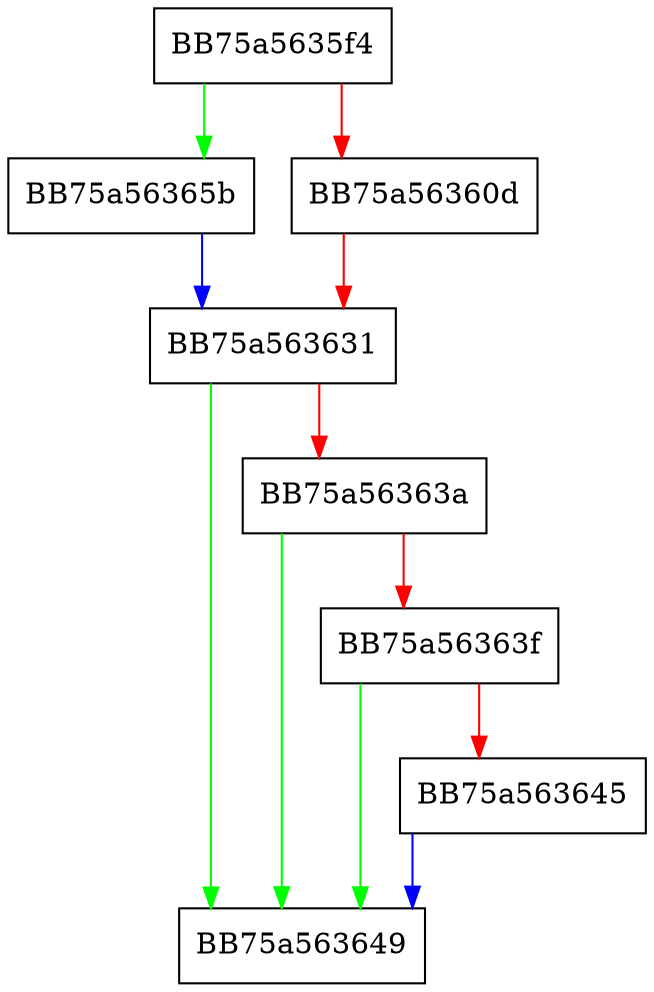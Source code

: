digraph increment {
  node [shape="box"];
  graph [splines=ortho];
  BB75a5635f4 -> BB75a56365b [color="green"];
  BB75a5635f4 -> BB75a56360d [color="red"];
  BB75a56360d -> BB75a563631 [color="red"];
  BB75a563631 -> BB75a563649 [color="green"];
  BB75a563631 -> BB75a56363a [color="red"];
  BB75a56363a -> BB75a563649 [color="green"];
  BB75a56363a -> BB75a56363f [color="red"];
  BB75a56363f -> BB75a563649 [color="green"];
  BB75a56363f -> BB75a563645 [color="red"];
  BB75a563645 -> BB75a563649 [color="blue"];
  BB75a56365b -> BB75a563631 [color="blue"];
}